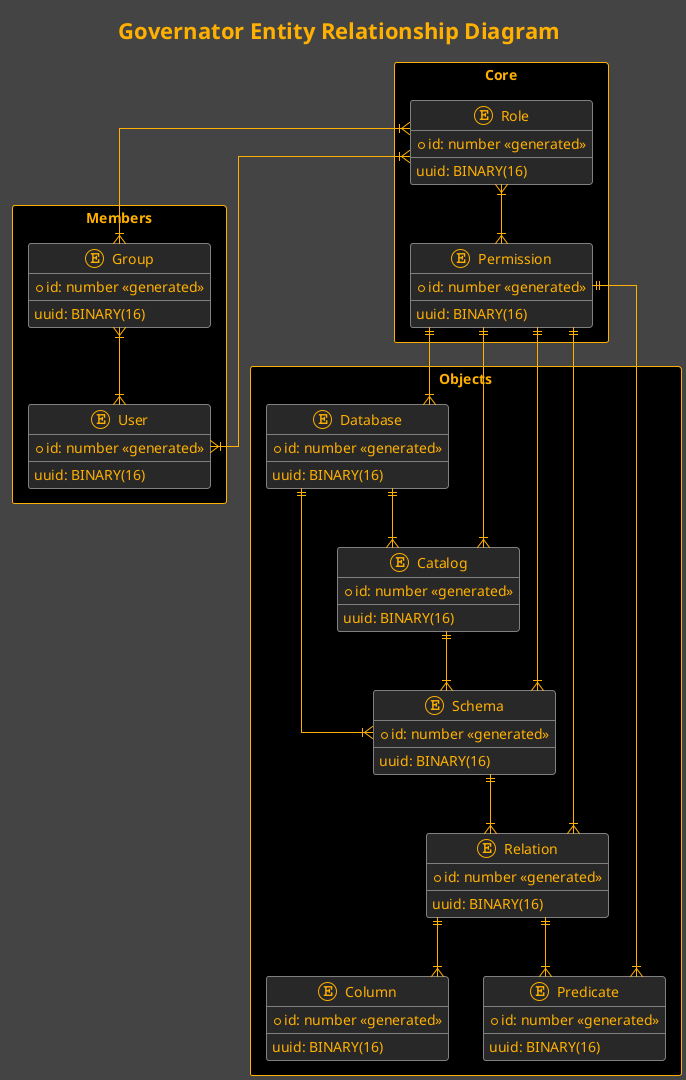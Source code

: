 @startuml entity-relationship-diagram

title Governator Entity Relationship Diagram

'!theme blueprint
!theme crt-amber

' avoid problems with angled crows feet
'left to right direction

!define GroupBackground #black

skinparam linetype ortho
skinparam classBorderColor #grey
skinparam BackgroundColor #444

skinparam classBorderColor<<new>> #white
skinparam classBorderThickness<<new>> 1
skinparam classLineStyle<<new>> Dashed
skinparam ClassBackgroundColor<<new>> #204143

' Models

rectangle "Members" GroupBackground {
	entity "User" as user {
		*id: number <<generated>>
		--
		uuid: BINARY(16)
	}
	entity "Group" as group {
		*id: number <<generated>>
		--
		uuid: BINARY(16)
	}
}

rectangle "Core" GroupBackground {
	entity "Role" as role {
		*id: number <<generated>>
		--
		uuid: BINARY(16)
	}
	entity "Permission" as perm {
		*id: number <<generated>>
		--
		uuid: BINARY(16)
	}
}

role }|--|{ user
role }|--|{ group
group }|--|{ user

rectangle "Objects" GroupBackground {
	entity "Database" as database {
		*id: number <<generated>>
		--
		uuid: BINARY(16)
	}
	entity "Catalog" as catalog {
		*id: number <<generated>>
		--
		uuid: BINARY(16)
	}
	entity "Schema" as schema {
		*id: number <<generated>>
		--
		uuid: BINARY(16)
	}
	entity "Relation" as relation {
		*id: number <<generated>>
		--
		uuid: BINARY(16)
	}
	entity "Column" as column {
		*id: number <<generated>>
		--
		uuid: BINARY(16)
	}
	entity "Predicate" as predicate {
		*id: number <<generated>>
		--
		uuid: BINARY(16)
	}
}
database ||--|{ catalog
catalog ||--|{ schema
database ||--|{ schema
schema ||--|{ relation
relation ||--|{ column
relation ||--|{ predicate


role }|--|{ perm

perm ||--|{ database
perm ||--|{ catalog
perm ||--|{ schema
perm ||--|{ relation
perm ||--|{ predicate
